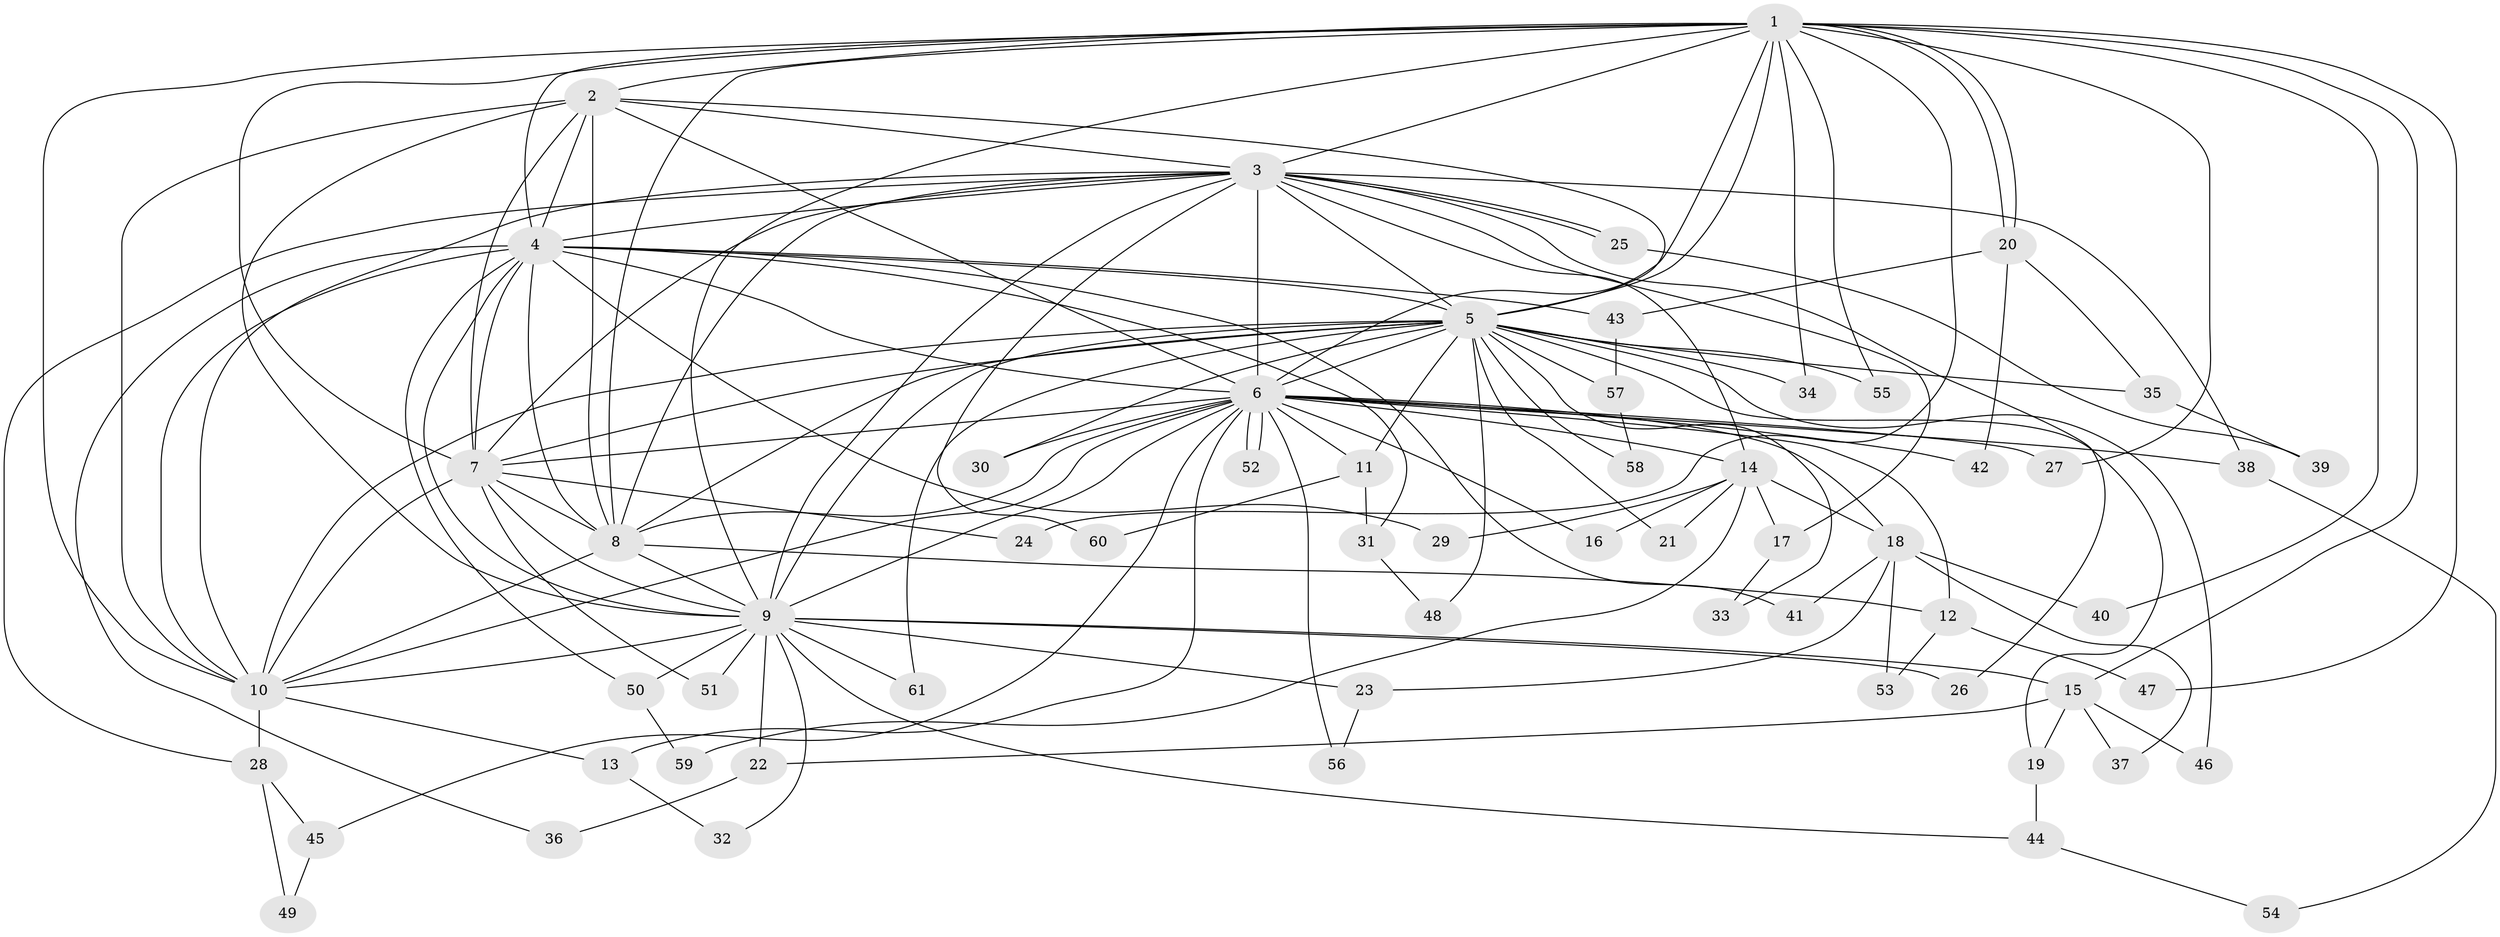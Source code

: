 // Generated by graph-tools (version 1.1) at 2025/25/03/09/25 03:25:38]
// undirected, 61 vertices, 147 edges
graph export_dot {
graph [start="1"]
  node [color=gray90,style=filled];
  1;
  2;
  3;
  4;
  5;
  6;
  7;
  8;
  9;
  10;
  11;
  12;
  13;
  14;
  15;
  16;
  17;
  18;
  19;
  20;
  21;
  22;
  23;
  24;
  25;
  26;
  27;
  28;
  29;
  30;
  31;
  32;
  33;
  34;
  35;
  36;
  37;
  38;
  39;
  40;
  41;
  42;
  43;
  44;
  45;
  46;
  47;
  48;
  49;
  50;
  51;
  52;
  53;
  54;
  55;
  56;
  57;
  58;
  59;
  60;
  61;
  1 -- 2;
  1 -- 3;
  1 -- 4;
  1 -- 5;
  1 -- 6;
  1 -- 7;
  1 -- 8;
  1 -- 9;
  1 -- 10;
  1 -- 15;
  1 -- 20;
  1 -- 20;
  1 -- 24;
  1 -- 27;
  1 -- 34;
  1 -- 40;
  1 -- 47;
  1 -- 55;
  2 -- 3;
  2 -- 4;
  2 -- 5;
  2 -- 6;
  2 -- 7;
  2 -- 8;
  2 -- 9;
  2 -- 10;
  3 -- 4;
  3 -- 5;
  3 -- 6;
  3 -- 7;
  3 -- 8;
  3 -- 9;
  3 -- 10;
  3 -- 14;
  3 -- 17;
  3 -- 25;
  3 -- 25;
  3 -- 26;
  3 -- 28;
  3 -- 38;
  3 -- 60;
  4 -- 5;
  4 -- 6;
  4 -- 7;
  4 -- 8;
  4 -- 9;
  4 -- 10;
  4 -- 29;
  4 -- 31;
  4 -- 36;
  4 -- 41;
  4 -- 43;
  4 -- 50;
  5 -- 6;
  5 -- 7;
  5 -- 8;
  5 -- 9;
  5 -- 10;
  5 -- 11;
  5 -- 19;
  5 -- 21;
  5 -- 30;
  5 -- 33;
  5 -- 34;
  5 -- 35;
  5 -- 46;
  5 -- 48;
  5 -- 55;
  5 -- 57;
  5 -- 58;
  5 -- 61;
  6 -- 7;
  6 -- 8;
  6 -- 9;
  6 -- 10;
  6 -- 11;
  6 -- 12;
  6 -- 13;
  6 -- 14;
  6 -- 16;
  6 -- 18;
  6 -- 27;
  6 -- 30;
  6 -- 38;
  6 -- 42;
  6 -- 45;
  6 -- 52;
  6 -- 52;
  6 -- 56;
  7 -- 8;
  7 -- 9;
  7 -- 10;
  7 -- 24;
  7 -- 51;
  8 -- 9;
  8 -- 10;
  8 -- 12;
  9 -- 10;
  9 -- 15;
  9 -- 22;
  9 -- 23;
  9 -- 26;
  9 -- 32;
  9 -- 44;
  9 -- 50;
  9 -- 51;
  9 -- 61;
  10 -- 13;
  10 -- 28;
  11 -- 31;
  11 -- 60;
  12 -- 47;
  12 -- 53;
  13 -- 32;
  14 -- 16;
  14 -- 17;
  14 -- 18;
  14 -- 21;
  14 -- 29;
  14 -- 59;
  15 -- 19;
  15 -- 22;
  15 -- 37;
  15 -- 46;
  17 -- 33;
  18 -- 23;
  18 -- 37;
  18 -- 40;
  18 -- 41;
  18 -- 53;
  19 -- 44;
  20 -- 35;
  20 -- 42;
  20 -- 43;
  22 -- 36;
  23 -- 56;
  25 -- 39;
  28 -- 45;
  28 -- 49;
  31 -- 48;
  35 -- 39;
  38 -- 54;
  43 -- 57;
  44 -- 54;
  45 -- 49;
  50 -- 59;
  57 -- 58;
}
